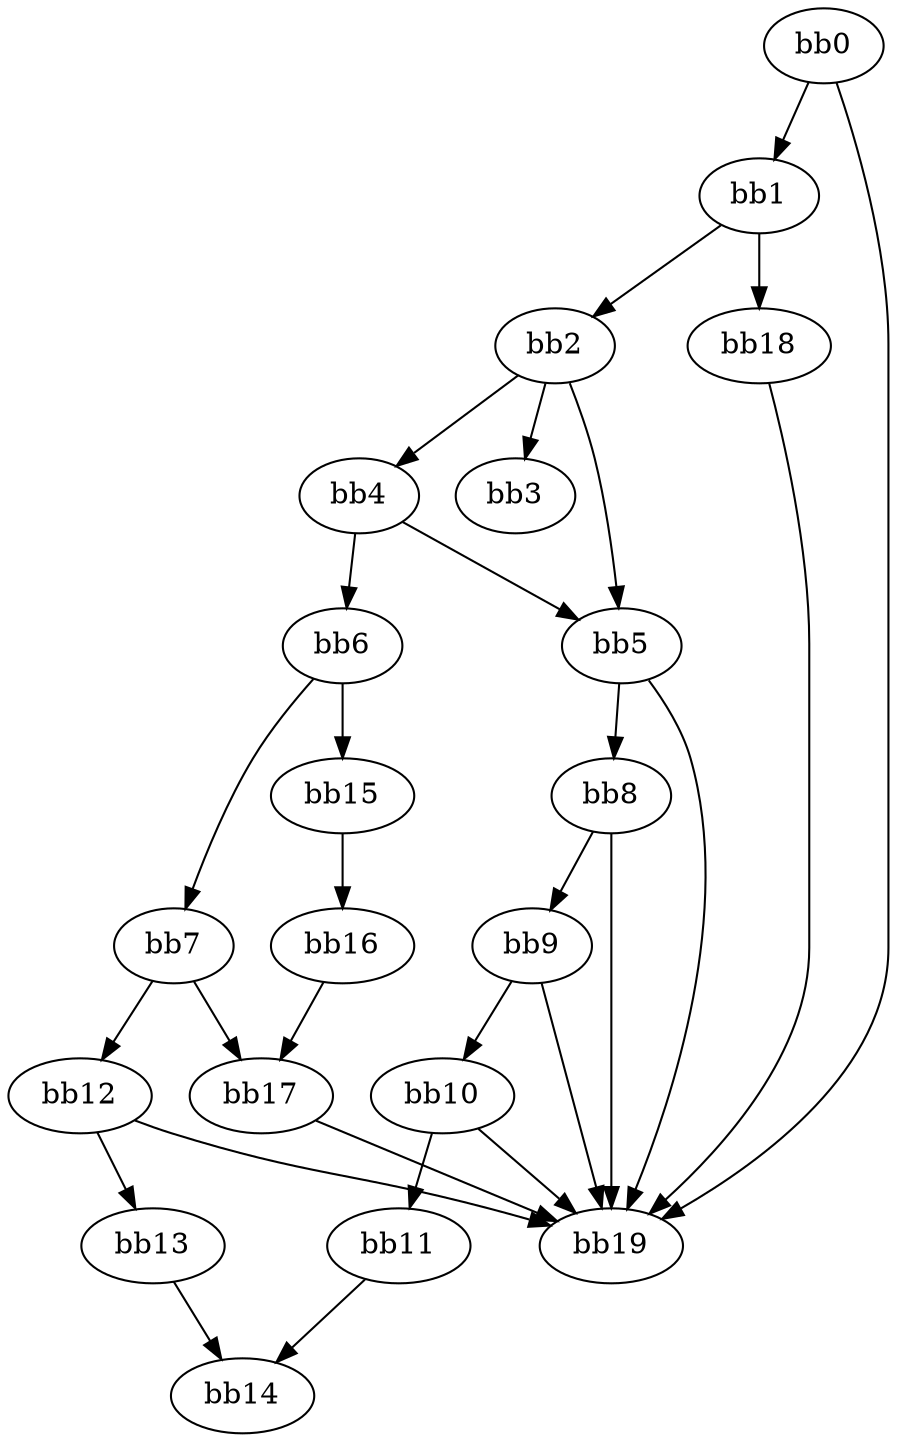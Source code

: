digraph {
    0 [ label = "bb0\l" ]
    1 [ label = "bb1\l" ]
    2 [ label = "bb2\l" ]
    3 [ label = "bb3\l" ]
    4 [ label = "bb4\l" ]
    5 [ label = "bb5\l" ]
    6 [ label = "bb6\l" ]
    7 [ label = "bb7\l" ]
    8 [ label = "bb8\l" ]
    9 [ label = "bb9\l" ]
    10 [ label = "bb10\l" ]
    11 [ label = "bb11\l" ]
    12 [ label = "bb12\l" ]
    13 [ label = "bb13\l" ]
    14 [ label = "bb14\l" ]
    15 [ label = "bb15\l" ]
    16 [ label = "bb16\l" ]
    17 [ label = "bb17\l" ]
    18 [ label = "bb18\l" ]
    19 [ label = "bb19\l" ]
    0 -> 1 [ ]
    0 -> 19 [ ]
    1 -> 2 [ ]
    1 -> 18 [ ]
    2 -> 3 [ ]
    2 -> 4 [ ]
    2 -> 5 [ ]
    4 -> 5 [ ]
    4 -> 6 [ ]
    5 -> 8 [ ]
    5 -> 19 [ ]
    6 -> 7 [ ]
    6 -> 15 [ ]
    7 -> 12 [ ]
    7 -> 17 [ ]
    8 -> 9 [ ]
    8 -> 19 [ ]
    9 -> 10 [ ]
    9 -> 19 [ ]
    10 -> 11 [ ]
    10 -> 19 [ ]
    11 -> 14 [ ]
    12 -> 13 [ ]
    12 -> 19 [ ]
    13 -> 14 [ ]
    15 -> 16 [ ]
    16 -> 17 [ ]
    17 -> 19 [ ]
    18 -> 19 [ ]
}


